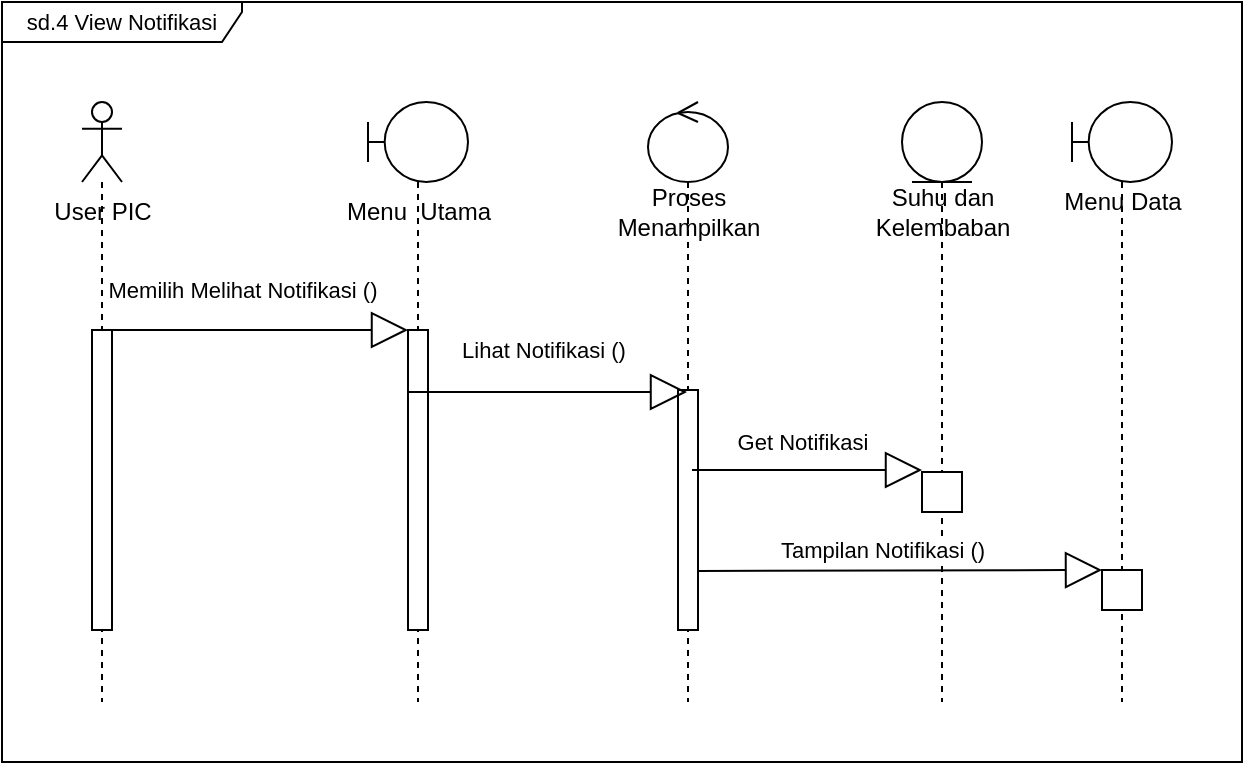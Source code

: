 <mxfile version="21.3.7" type="github">
  <diagram name="Page-1" id="2YBvvXClWsGukQMizWep">
    <mxGraphModel dx="794" dy="374" grid="1" gridSize="10" guides="1" tooltips="1" connect="1" arrows="1" fold="1" page="1" pageScale="1" pageWidth="850" pageHeight="1100" math="0" shadow="0">
      <root>
        <mxCell id="0" />
        <mxCell id="1" parent="0" />
        <mxCell id="KBNsd-catB0haCi5iXZL-7" value="" style="shape=umlLifeline;perimeter=lifelinePerimeter;whiteSpace=wrap;html=1;container=1;dropTarget=0;collapsible=0;recursiveResize=0;outlineConnect=0;portConstraint=eastwest;newEdgeStyle={&quot;edgeStyle&quot;:&quot;elbowEdgeStyle&quot;,&quot;elbow&quot;:&quot;vertical&quot;,&quot;curved&quot;:0,&quot;rounded&quot;:0};participant=umlControl;" vertex="1" parent="1">
          <mxGeometry x="333" y="120" width="40" height="300" as="geometry" />
        </mxCell>
        <mxCell id="KBNsd-catB0haCi5iXZL-14" value="" style="html=1;points=[];perimeter=orthogonalPerimeter;outlineConnect=0;targetShapes=umlLifeline;portConstraint=eastwest;newEdgeStyle={&quot;edgeStyle&quot;:&quot;elbowEdgeStyle&quot;,&quot;elbow&quot;:&quot;vertical&quot;,&quot;curved&quot;:0,&quot;rounded&quot;:0};" vertex="1" parent="KBNsd-catB0haCi5iXZL-7">
          <mxGeometry x="15" y="144" width="10" height="120" as="geometry" />
        </mxCell>
        <mxCell id="KBNsd-catB0haCi5iXZL-8" value="" style="shape=umlLifeline;perimeter=lifelinePerimeter;whiteSpace=wrap;html=1;container=1;dropTarget=0;collapsible=0;recursiveResize=0;outlineConnect=0;portConstraint=eastwest;newEdgeStyle={&quot;edgeStyle&quot;:&quot;elbowEdgeStyle&quot;,&quot;elbow&quot;:&quot;vertical&quot;,&quot;curved&quot;:0,&quot;rounded&quot;:0};participant=umlEntity;" vertex="1" parent="1">
          <mxGeometry x="460" y="120" width="40" height="300" as="geometry" />
        </mxCell>
        <mxCell id="KBNsd-catB0haCi5iXZL-9" value="" style="shape=umlLifeline;perimeter=lifelinePerimeter;whiteSpace=wrap;html=1;container=1;dropTarget=0;collapsible=0;recursiveResize=0;outlineConnect=0;portConstraint=eastwest;newEdgeStyle={&quot;edgeStyle&quot;:&quot;elbowEdgeStyle&quot;,&quot;elbow&quot;:&quot;vertical&quot;,&quot;curved&quot;:0,&quot;rounded&quot;:0};participant=umlBoundary;" vertex="1" parent="1">
          <mxGeometry x="193" y="120" width="50" height="300" as="geometry" />
        </mxCell>
        <mxCell id="KBNsd-catB0haCi5iXZL-13" value="" style="html=1;points=[];perimeter=orthogonalPerimeter;outlineConnect=0;targetShapes=umlLifeline;portConstraint=eastwest;newEdgeStyle={&quot;edgeStyle&quot;:&quot;elbowEdgeStyle&quot;,&quot;elbow&quot;:&quot;vertical&quot;,&quot;curved&quot;:0,&quot;rounded&quot;:0};" vertex="1" parent="KBNsd-catB0haCi5iXZL-9">
          <mxGeometry x="20" y="114" width="10" height="150" as="geometry" />
        </mxCell>
        <mxCell id="KBNsd-catB0haCi5iXZL-10" value="" style="shape=umlLifeline;perimeter=lifelinePerimeter;whiteSpace=wrap;html=1;container=1;dropTarget=0;collapsible=0;recursiveResize=0;outlineConnect=0;portConstraint=eastwest;newEdgeStyle={&quot;edgeStyle&quot;:&quot;elbowEdgeStyle&quot;,&quot;elbow&quot;:&quot;vertical&quot;,&quot;curved&quot;:0,&quot;rounded&quot;:0};participant=umlBoundary;" vertex="1" parent="1">
          <mxGeometry x="545" y="120" width="50" height="300" as="geometry" />
        </mxCell>
        <mxCell id="KBNsd-catB0haCi5iXZL-11" value="" style="shape=umlLifeline;perimeter=lifelinePerimeter;whiteSpace=wrap;html=1;container=1;dropTarget=0;collapsible=0;recursiveResize=0;outlineConnect=0;portConstraint=eastwest;newEdgeStyle={&quot;edgeStyle&quot;:&quot;elbowEdgeStyle&quot;,&quot;elbow&quot;:&quot;vertical&quot;,&quot;curved&quot;:0,&quot;rounded&quot;:0};participant=umlActor;" vertex="1" parent="1">
          <mxGeometry x="50" y="120" width="20" height="300" as="geometry" />
        </mxCell>
        <mxCell id="KBNsd-catB0haCi5iXZL-12" value="" style="html=1;points=[];perimeter=orthogonalPerimeter;outlineConnect=0;targetShapes=umlLifeline;portConstraint=eastwest;newEdgeStyle={&quot;edgeStyle&quot;:&quot;elbowEdgeStyle&quot;,&quot;elbow&quot;:&quot;vertical&quot;,&quot;curved&quot;:0,&quot;rounded&quot;:0};" vertex="1" parent="KBNsd-catB0haCi5iXZL-11">
          <mxGeometry x="5" y="114" width="10" height="150" as="geometry" />
        </mxCell>
        <mxCell id="KBNsd-catB0haCi5iXZL-15" value="Memilih Melihat Notifikasi ()" style="endArrow=block;endSize=16;endFill=0;html=1;rounded=0;" edge="1" parent="1">
          <mxGeometry x="-0.085" y="20" width="160" relative="1" as="geometry">
            <mxPoint x="60" y="234" as="sourcePoint" />
            <mxPoint x="213" y="234" as="targetPoint" />
            <mxPoint as="offset" />
          </mxGeometry>
        </mxCell>
        <mxCell id="KBNsd-catB0haCi5iXZL-16" value="Lihat Notifikasi&amp;nbsp;()&amp;nbsp;" style="endArrow=block;endSize=16;endFill=0;html=1;rounded=0;" edge="1" parent="1">
          <mxGeometry x="-0.018" y="21" width="160" relative="1" as="geometry">
            <mxPoint x="213" y="265" as="sourcePoint" />
            <mxPoint x="352.5" y="265" as="targetPoint" />
            <mxPoint as="offset" />
          </mxGeometry>
        </mxCell>
        <mxCell id="KBNsd-catB0haCi5iXZL-20" value="Get Notifikasi" style="endArrow=block;endSize=16;endFill=0;html=1;rounded=0;" edge="1" parent="1">
          <mxGeometry x="-0.043" y="14" width="160" relative="1" as="geometry">
            <mxPoint x="355" y="304" as="sourcePoint" />
            <mxPoint x="470" y="304" as="targetPoint" />
            <mxPoint as="offset" />
          </mxGeometry>
        </mxCell>
        <mxCell id="KBNsd-catB0haCi5iXZL-21" value="" style="html=1;whiteSpace=wrap;" vertex="1" parent="1">
          <mxGeometry x="470" y="305" width="20" height="20" as="geometry" />
        </mxCell>
        <mxCell id="KBNsd-catB0haCi5iXZL-22" value="" style="html=1;whiteSpace=wrap;" vertex="1" parent="1">
          <mxGeometry x="560" y="354" width="20" height="20" as="geometry" />
        </mxCell>
        <mxCell id="KBNsd-catB0haCi5iXZL-23" value="Tampilan Notifikasi ()" style="endArrow=block;endSize=16;endFill=0;html=1;rounded=0;" edge="1" parent="1">
          <mxGeometry x="-0.089" y="10" width="160" relative="1" as="geometry">
            <mxPoint x="358" y="354.5" as="sourcePoint" />
            <mxPoint x="560" y="354" as="targetPoint" />
            <mxPoint as="offset" />
          </mxGeometry>
        </mxCell>
        <mxCell id="KBNsd-catB0haCi5iXZL-25" value="User PIC" style="text;html=1;align=center;verticalAlign=middle;resizable=0;points=[];autosize=1;strokeColor=none;fillColor=none;" vertex="1" parent="1">
          <mxGeometry x="25" y="160" width="70" height="30" as="geometry" />
        </mxCell>
        <mxCell id="KBNsd-catB0haCi5iXZL-26" value="Menu&amp;nbsp; Utama" style="text;html=1;align=center;verticalAlign=middle;resizable=0;points=[];autosize=1;strokeColor=none;fillColor=none;" vertex="1" parent="1">
          <mxGeometry x="168" y="160" width="100" height="30" as="geometry" />
        </mxCell>
        <mxCell id="KBNsd-catB0haCi5iXZL-27" value="Proses &lt;br&gt;Menampilkan" style="text;html=1;align=center;verticalAlign=middle;resizable=0;points=[];autosize=1;strokeColor=none;fillColor=none;" vertex="1" parent="1">
          <mxGeometry x="308" y="155" width="90" height="40" as="geometry" />
        </mxCell>
        <mxCell id="KBNsd-catB0haCi5iXZL-28" value="Suhu dan &lt;br&gt;Kelembaban" style="text;html=1;align=center;verticalAlign=middle;resizable=0;points=[];autosize=1;strokeColor=none;fillColor=none;" vertex="1" parent="1">
          <mxGeometry x="435" y="155" width="90" height="40" as="geometry" />
        </mxCell>
        <mxCell id="KBNsd-catB0haCi5iXZL-29" value="Menu Data" style="text;html=1;align=center;verticalAlign=middle;resizable=0;points=[];autosize=1;strokeColor=none;fillColor=none;" vertex="1" parent="1">
          <mxGeometry x="530" y="155" width="80" height="30" as="geometry" />
        </mxCell>
        <mxCell id="KBNsd-catB0haCi5iXZL-30" value="&lt;font style=&quot;font-size: 11px;&quot;&gt;sd.4 View Notifikasi&lt;/font&gt;" style="shape=umlFrame;whiteSpace=wrap;html=1;pointerEvents=0;width=120;height=20;" vertex="1" parent="1">
          <mxGeometry x="10" y="70" width="620" height="380" as="geometry" />
        </mxCell>
      </root>
    </mxGraphModel>
  </diagram>
</mxfile>
